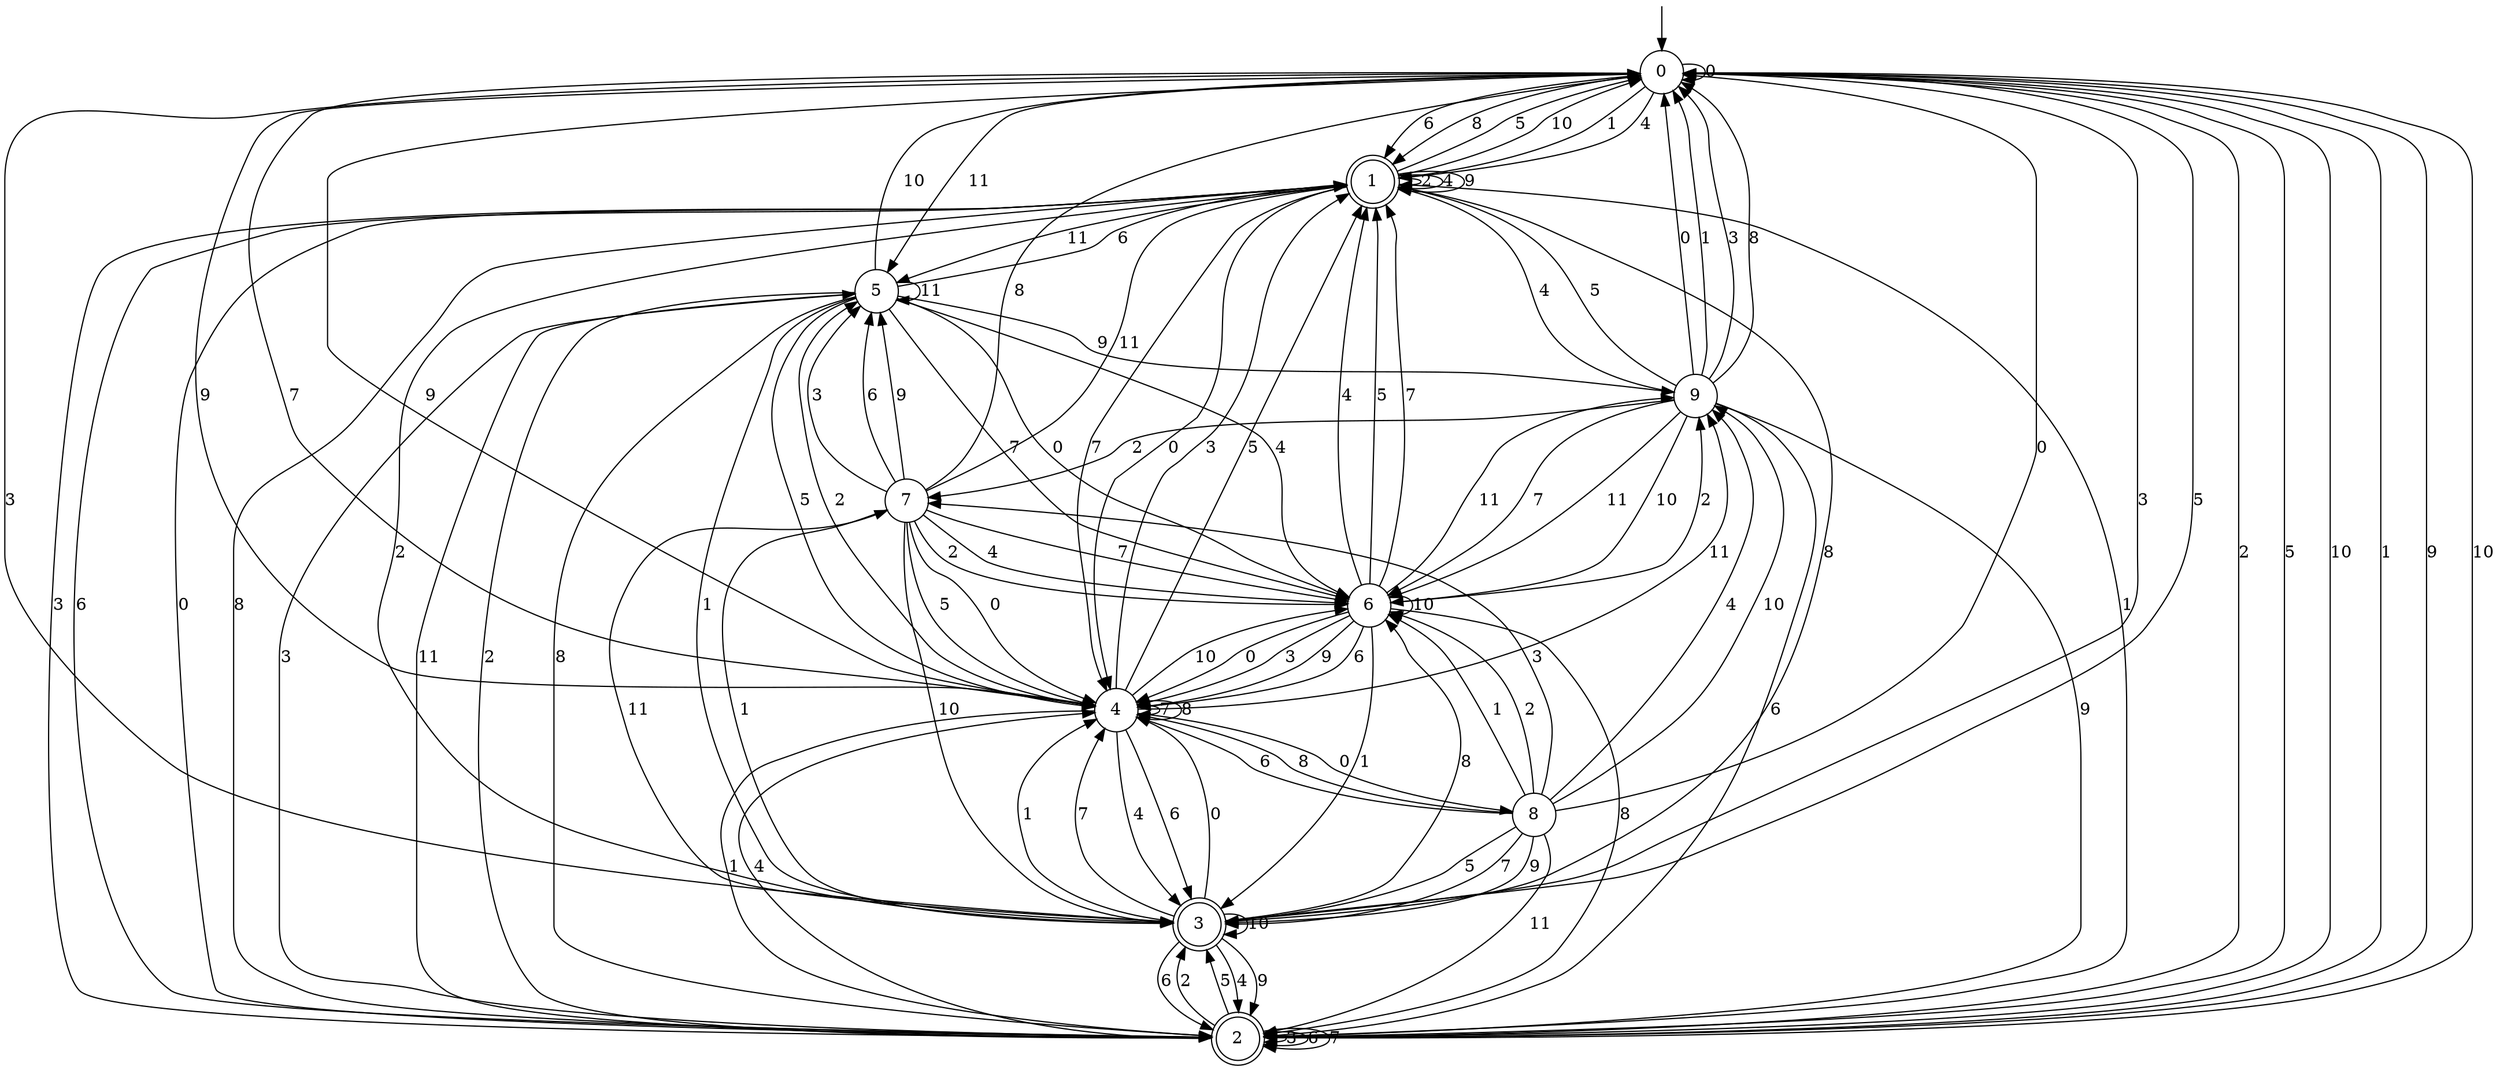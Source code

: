 digraph g {

	s0 [shape="circle" label="0"];
	s1 [shape="doublecircle" label="1"];
	s2 [shape="doublecircle" label="2"];
	s3 [shape="doublecircle" label="3"];
	s4 [shape="circle" label="4"];
	s5 [shape="circle" label="5"];
	s6 [shape="circle" label="6"];
	s7 [shape="circle" label="7"];
	s8 [shape="circle" label="8"];
	s9 [shape="circle" label="9"];
	s0 -> s0 [label="0"];
	s0 -> s1 [label="1"];
	s0 -> s2 [label="2"];
	s0 -> s3 [label="3"];
	s0 -> s1 [label="4"];
	s0 -> s2 [label="5"];
	s0 -> s1 [label="6"];
	s0 -> s4 [label="7"];
	s0 -> s1 [label="8"];
	s0 -> s4 [label="9"];
	s0 -> s2 [label="10"];
	s0 -> s5 [label="11"];
	s1 -> s4 [label="0"];
	s1 -> s2 [label="1"];
	s1 -> s1 [label="2"];
	s1 -> s2 [label="3"];
	s1 -> s1 [label="4"];
	s1 -> s0 [label="5"];
	s1 -> s2 [label="6"];
	s1 -> s4 [label="7"];
	s1 -> s3 [label="8"];
	s1 -> s1 [label="9"];
	s1 -> s0 [label="10"];
	s1 -> s5 [label="11"];
	s2 -> s1 [label="0"];
	s2 -> s0 [label="1"];
	s2 -> s3 [label="2"];
	s2 -> s2 [label="3"];
	s2 -> s4 [label="4"];
	s2 -> s3 [label="5"];
	s2 -> s2 [label="6"];
	s2 -> s2 [label="7"];
	s2 -> s1 [label="8"];
	s2 -> s0 [label="9"];
	s2 -> s0 [label="10"];
	s2 -> s5 [label="11"];
	s3 -> s4 [label="0"];
	s3 -> s4 [label="1"];
	s3 -> s1 [label="2"];
	s3 -> s0 [label="3"];
	s3 -> s2 [label="4"];
	s3 -> s0 [label="5"];
	s3 -> s2 [label="6"];
	s3 -> s4 [label="7"];
	s3 -> s6 [label="8"];
	s3 -> s2 [label="9"];
	s3 -> s3 [label="10"];
	s3 -> s7 [label="11"];
	s4 -> s8 [label="0"];
	s4 -> s2 [label="1"];
	s4 -> s5 [label="2"];
	s4 -> s1 [label="3"];
	s4 -> s3 [label="4"];
	s4 -> s1 [label="5"];
	s4 -> s3 [label="6"];
	s4 -> s4 [label="7"];
	s4 -> s4 [label="8"];
	s4 -> s0 [label="9"];
	s4 -> s6 [label="10"];
	s4 -> s9 [label="11"];
	s5 -> s6 [label="0"];
	s5 -> s3 [label="1"];
	s5 -> s2 [label="2"];
	s5 -> s2 [label="3"];
	s5 -> s6 [label="4"];
	s5 -> s4 [label="5"];
	s5 -> s1 [label="6"];
	s5 -> s6 [label="7"];
	s5 -> s2 [label="8"];
	s5 -> s9 [label="9"];
	s5 -> s0 [label="10"];
	s5 -> s5 [label="11"];
	s6 -> s4 [label="0"];
	s6 -> s3 [label="1"];
	s6 -> s9 [label="2"];
	s6 -> s4 [label="3"];
	s6 -> s1 [label="4"];
	s6 -> s1 [label="5"];
	s6 -> s4 [label="6"];
	s6 -> s1 [label="7"];
	s6 -> s2 [label="8"];
	s6 -> s4 [label="9"];
	s6 -> s6 [label="10"];
	s6 -> s9 [label="11"];
	s7 -> s4 [label="0"];
	s7 -> s3 [label="1"];
	s7 -> s6 [label="2"];
	s7 -> s5 [label="3"];
	s7 -> s6 [label="4"];
	s7 -> s4 [label="5"];
	s7 -> s5 [label="6"];
	s7 -> s6 [label="7"];
	s7 -> s0 [label="8"];
	s7 -> s5 [label="9"];
	s7 -> s3 [label="10"];
	s7 -> s1 [label="11"];
	s8 -> s0 [label="0"];
	s8 -> s6 [label="1"];
	s8 -> s6 [label="2"];
	s8 -> s7 [label="3"];
	s8 -> s9 [label="4"];
	s8 -> s3 [label="5"];
	s8 -> s4 [label="6"];
	s8 -> s3 [label="7"];
	s8 -> s4 [label="8"];
	s8 -> s3 [label="9"];
	s8 -> s9 [label="10"];
	s8 -> s2 [label="11"];
	s9 -> s0 [label="0"];
	s9 -> s0 [label="1"];
	s9 -> s7 [label="2"];
	s9 -> s0 [label="3"];
	s9 -> s1 [label="4"];
	s9 -> s1 [label="5"];
	s9 -> s2 [label="6"];
	s9 -> s6 [label="7"];
	s9 -> s0 [label="8"];
	s9 -> s2 [label="9"];
	s9 -> s6 [label="10"];
	s9 -> s6 [label="11"];

__start0 [label="" shape="none" width="0" height="0"];
__start0 -> s0;

}
